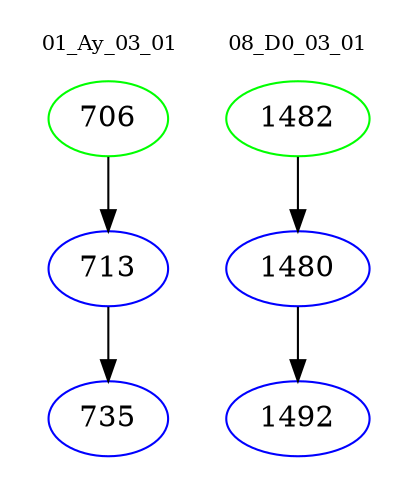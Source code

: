 digraph{
subgraph cluster_0 {
color = white
label = "01_Ay_03_01";
fontsize=10;
T0_706 [label="706", color="green"]
T0_706 -> T0_713 [color="black"]
T0_713 [label="713", color="blue"]
T0_713 -> T0_735 [color="black"]
T0_735 [label="735", color="blue"]
}
subgraph cluster_1 {
color = white
label = "08_D0_03_01";
fontsize=10;
T1_1482 [label="1482", color="green"]
T1_1482 -> T1_1480 [color="black"]
T1_1480 [label="1480", color="blue"]
T1_1480 -> T1_1492 [color="black"]
T1_1492 [label="1492", color="blue"]
}
}
